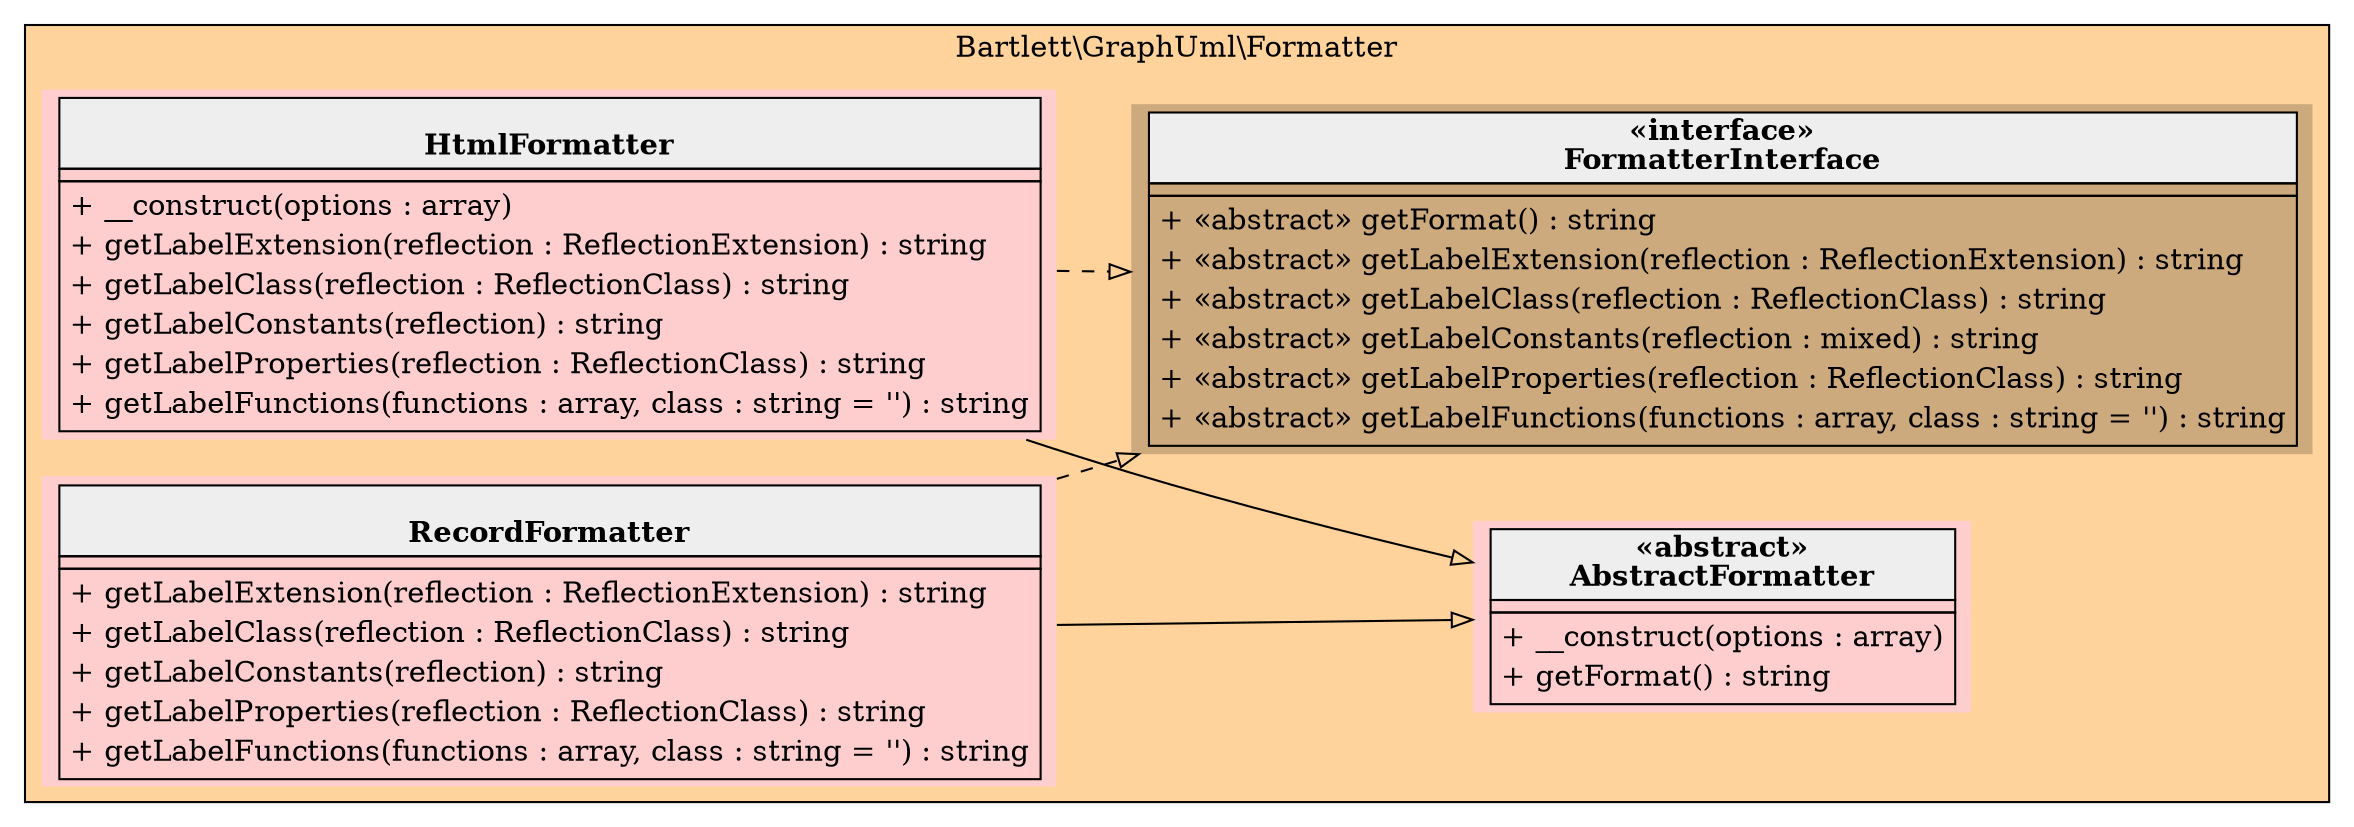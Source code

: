 digraph {
  graph [rankdir="LR" bgcolor="transparent"]
  node [fillcolor="#FECECE" style="filled"]
  subgraph cluster_0 {
    graph [bgcolor="burlywood1"]
    label = "Bartlett\\GraphUml\\Formatter"
    "Bartlett\\GraphUml\\Formatter\\HtmlFormatter" [shape="none" label=<
<table cellspacing="0" border="0" cellborder="1">
    <tr><td bgcolor="#eeeeee"><b><br/>HtmlFormatter</b></td></tr>
    <tr><td></td></tr>
    <tr><td><table border="0" cellspacing="0" cellpadding="2">
    <tr><td align="left">+ __construct(options : array)</td></tr>
    <tr><td align="left">+ getLabelExtension(reflection : ReflectionExtension) : string</td></tr>
    <tr><td align="left">+ getLabelClass(reflection : ReflectionClass) : string</td></tr>
    <tr><td align="left">+ getLabelConstants(reflection) : string</td></tr>
    <tr><td align="left">+ getLabelProperties(reflection : ReflectionClass) : string</td></tr>
    <tr><td align="left">+ getLabelFunctions(functions : array, class : string = '') : string</td></tr>
</table></td></tr>
</table>>]
    "Bartlett\\GraphUml\\Formatter\\AbstractFormatter" [shape="none" label=<
<table cellspacing="0" border="0" cellborder="1">
    <tr><td bgcolor="#eeeeee"><b>«abstract»<br/>AbstractFormatter</b></td></tr>
    <tr><td></td></tr>
    <tr><td><table border="0" cellspacing="0" cellpadding="2">
    <tr><td align="left">+ __construct(options : array)</td></tr>
    <tr><td align="left">+ getFormat() : string</td></tr>
</table></td></tr>
</table>>]
    "Bartlett\\GraphUml\\Formatter\\FormatterInterface" [shape="none" label=<
<table cellspacing="0" border="0" cellborder="1">
    <tr><td bgcolor="#eeeeee"><b>«interface»<br/>FormatterInterface</b></td></tr>
    <tr><td></td></tr>
    <tr><td><table border="0" cellspacing="0" cellpadding="2">
    <tr><td align="left">+ «abstract» getFormat() : string</td></tr>
    <tr><td align="left">+ «abstract» getLabelExtension(reflection : ReflectionExtension) : string</td></tr>
    <tr><td align="left">+ «abstract» getLabelClass(reflection : ReflectionClass) : string</td></tr>
    <tr><td align="left">+ «abstract» getLabelConstants(reflection : mixed) : string</td></tr>
    <tr><td align="left">+ «abstract» getLabelProperties(reflection : ReflectionClass) : string</td></tr>
    <tr><td align="left">+ «abstract» getLabelFunctions(functions : array, class : string = '') : string</td></tr>
</table></td></tr>
</table>> fillcolor="burlywood3"]
    "Bartlett\\GraphUml\\Formatter\\RecordFormatter" [shape="none" label=<
<table cellspacing="0" border="0" cellborder="1">
    <tr><td bgcolor="#eeeeee"><b><br/>RecordFormatter</b></td></tr>
    <tr><td></td></tr>
    <tr><td><table border="0" cellspacing="0" cellpadding="2">
    <tr><td align="left">+ getLabelExtension(reflection : ReflectionExtension) : string</td></tr>
    <tr><td align="left">+ getLabelClass(reflection : ReflectionClass) : string</td></tr>
    <tr><td align="left">+ getLabelConstants(reflection) : string</td></tr>
    <tr><td align="left">+ getLabelProperties(reflection : ReflectionClass) : string</td></tr>
    <tr><td align="left">+ getLabelFunctions(functions : array, class : string = '') : string</td></tr>
</table></td></tr>
</table>>]
  }
  "Bartlett\\GraphUml\\Formatter\\HtmlFormatter" -> "Bartlett\\GraphUml\\Formatter\\AbstractFormatter" [arrowhead="empty" style="filled"]
  "Bartlett\\GraphUml\\Formatter\\HtmlFormatter" -> "Bartlett\\GraphUml\\Formatter\\FormatterInterface" [arrowhead="empty" style="dashed"]
  "Bartlett\\GraphUml\\Formatter\\RecordFormatter" -> "Bartlett\\GraphUml\\Formatter\\AbstractFormatter" [arrowhead="empty" style="filled"]
  "Bartlett\\GraphUml\\Formatter\\RecordFormatter" -> "Bartlett\\GraphUml\\Formatter\\FormatterInterface" [arrowhead="empty" style="dashed"]
}
